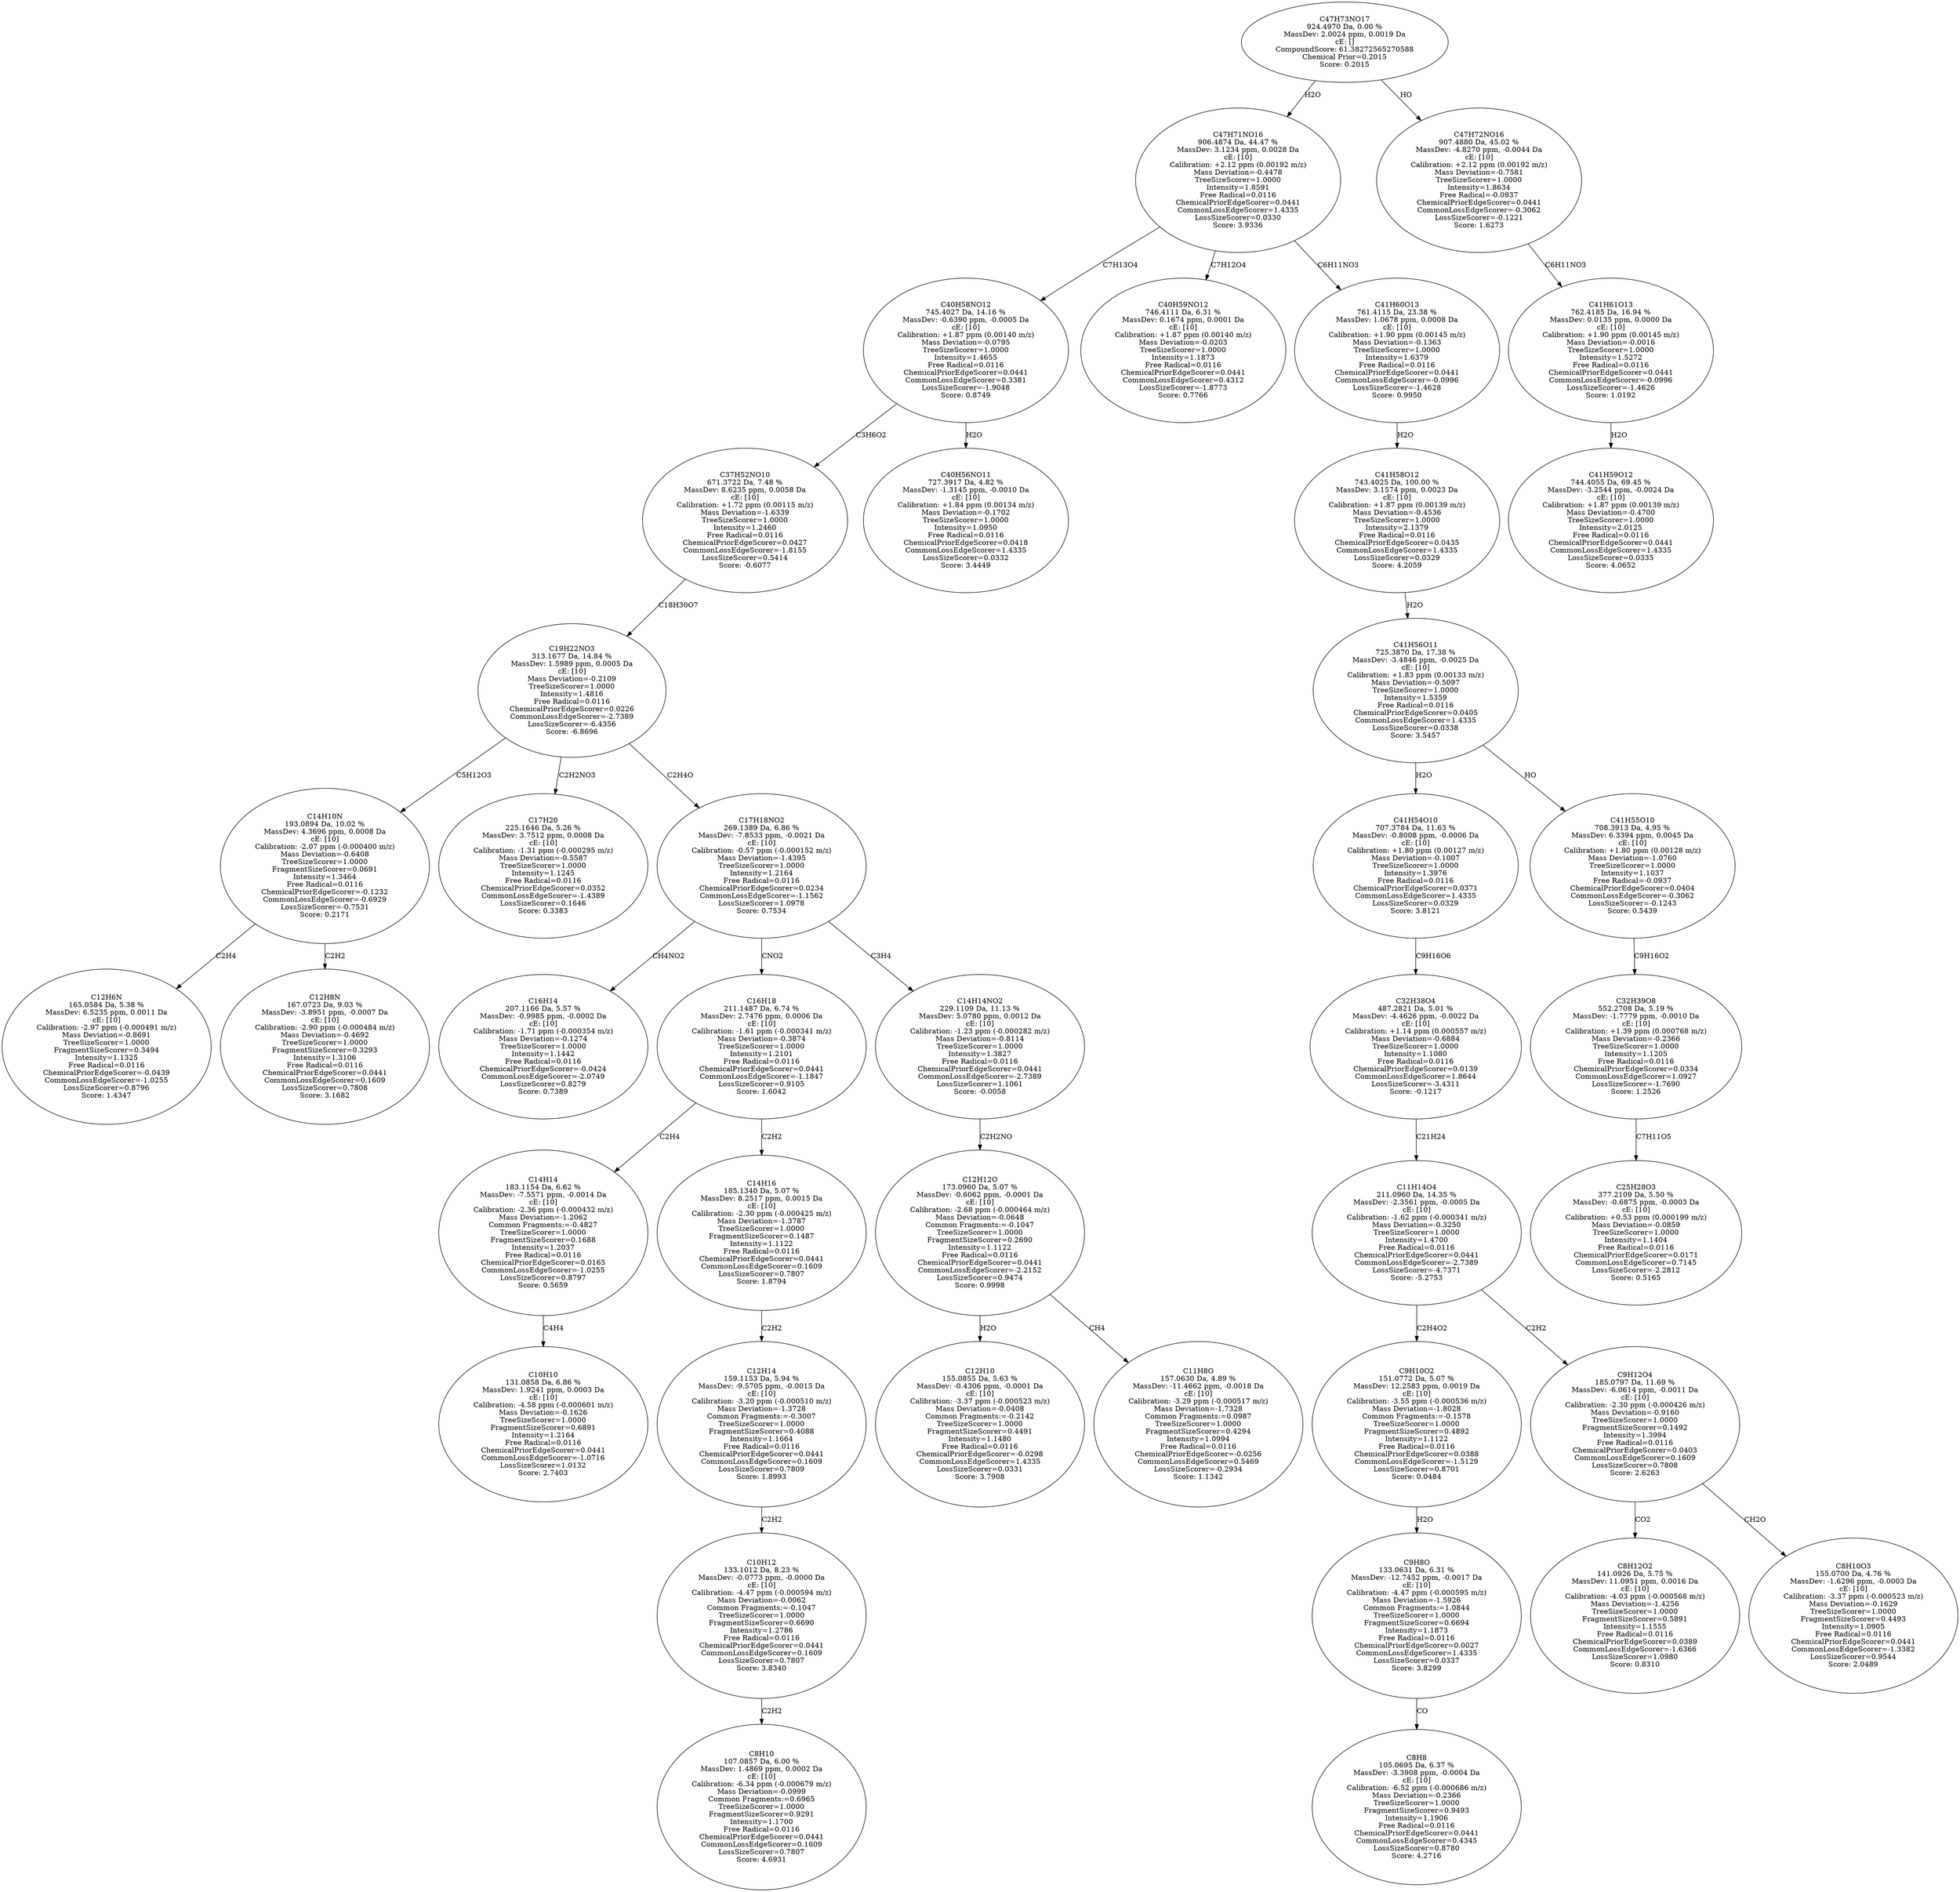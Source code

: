 strict digraph {
v1 [label="C12H6N\n165.0584 Da, 5.38 %\nMassDev: 6.5235 ppm, 0.0011 Da\ncE: [10]\nCalibration: -2.97 ppm (-0.000491 m/z)\nMass Deviation=-0.8691\nTreeSizeScorer=1.0000\nFragmentSizeScorer=0.3494\nIntensity=1.1325\nFree Radical=0.0116\nChemicalPriorEdgeScorer=-0.0439\nCommonLossEdgeScorer=-1.0255\nLossSizeScorer=0.8796\nScore: 1.4347"];
v2 [label="C12H8N\n167.0723 Da, 9.03 %\nMassDev: -3.8951 ppm, -0.0007 Da\ncE: [10]\nCalibration: -2.90 ppm (-0.000484 m/z)\nMass Deviation=-0.4692\nTreeSizeScorer=1.0000\nFragmentSizeScorer=0.3293\nIntensity=1.3106\nFree Radical=0.0116\nChemicalPriorEdgeScorer=0.0441\nCommonLossEdgeScorer=0.1609\nLossSizeScorer=0.7808\nScore: 3.1682"];
v3 [label="C14H10N\n193.0894 Da, 10.02 %\nMassDev: 4.3696 ppm, 0.0008 Da\ncE: [10]\nCalibration: -2.07 ppm (-0.000400 m/z)\nMass Deviation=-0.6408\nTreeSizeScorer=1.0000\nFragmentSizeScorer=0.0691\nIntensity=1.3464\nFree Radical=0.0116\nChemicalPriorEdgeScorer=-0.1232\nCommonLossEdgeScorer=-0.6929\nLossSizeScorer=-0.7531\nScore: 0.2171"];
v4 [label="C17H20\n225.1646 Da, 5.26 %\nMassDev: 3.7512 ppm, 0.0008 Da\ncE: [10]\nCalibration: -1.31 ppm (-0.000295 m/z)\nMass Deviation=-0.5587\nTreeSizeScorer=1.0000\nIntensity=1.1245\nFree Radical=0.0116\nChemicalPriorEdgeScorer=0.0352\nCommonLossEdgeScorer=-1.4389\nLossSizeScorer=0.1646\nScore: 0.3383"];
v5 [label="C16H14\n207.1166 Da, 5.57 %\nMassDev: -0.9985 ppm, -0.0002 Da\ncE: [10]\nCalibration: -1.71 ppm (-0.000354 m/z)\nMass Deviation=-0.1274\nTreeSizeScorer=1.0000\nIntensity=1.1442\nFree Radical=0.0116\nChemicalPriorEdgeScorer=-0.0424\nCommonLossEdgeScorer=-2.0749\nLossSizeScorer=0.8279\nScore: 0.7389"];
v6 [label="C10H10\n131.0858 Da, 6.86 %\nMassDev: 1.9241 ppm, 0.0003 Da\ncE: [10]\nCalibration: -4.58 ppm (-0.000601 m/z)\nMass Deviation=-0.1626\nTreeSizeScorer=1.0000\nFragmentSizeScorer=0.6891\nIntensity=1.2164\nFree Radical=0.0116\nChemicalPriorEdgeScorer=0.0441\nCommonLossEdgeScorer=-1.0716\nLossSizeScorer=1.0132\nScore: 2.7403"];
v7 [label="C14H14\n183.1154 Da, 6.62 %\nMassDev: -7.5571 ppm, -0.0014 Da\ncE: [10]\nCalibration: -2.36 ppm (-0.000432 m/z)\nMass Deviation=-1.2062\nCommon Fragments:=-0.4827\nTreeSizeScorer=1.0000\nFragmentSizeScorer=0.1688\nIntensity=1.2037\nFree Radical=0.0116\nChemicalPriorEdgeScorer=0.0165\nCommonLossEdgeScorer=-1.0255\nLossSizeScorer=0.8797\nScore: 0.5659"];
v8 [label="C8H10\n107.0857 Da, 6.00 %\nMassDev: 1.4869 ppm, 0.0002 Da\ncE: [10]\nCalibration: -6.34 ppm (-0.000679 m/z)\nMass Deviation=-0.0999\nCommon Fragments:=0.6965\nTreeSizeScorer=1.0000\nFragmentSizeScorer=0.9291\nIntensity=1.1700\nFree Radical=0.0116\nChemicalPriorEdgeScorer=0.0441\nCommonLossEdgeScorer=0.1609\nLossSizeScorer=0.7807\nScore: 4.6931"];
v9 [label="C10H12\n133.1012 Da, 8.23 %\nMassDev: -0.0773 ppm, -0.0000 Da\ncE: [10]\nCalibration: -4.47 ppm (-0.000594 m/z)\nMass Deviation=-0.0062\nCommon Fragments:=-0.1047\nTreeSizeScorer=1.0000\nFragmentSizeScorer=0.6690\nIntensity=1.2786\nFree Radical=0.0116\nChemicalPriorEdgeScorer=0.0441\nCommonLossEdgeScorer=0.1609\nLossSizeScorer=0.7807\nScore: 3.8340"];
v10 [label="C12H14\n159.1153 Da, 5.94 %\nMassDev: -9.5705 ppm, -0.0015 Da\ncE: [10]\nCalibration: -3.20 ppm (-0.000510 m/z)\nMass Deviation=-1.3728\nCommon Fragments:=-0.3007\nTreeSizeScorer=1.0000\nFragmentSizeScorer=0.4088\nIntensity=1.1664\nFree Radical=0.0116\nChemicalPriorEdgeScorer=0.0441\nCommonLossEdgeScorer=0.1609\nLossSizeScorer=0.7809\nScore: 1.8993"];
v11 [label="C14H16\n185.1340 Da, 5.07 %\nMassDev: 8.2517 ppm, 0.0015 Da\ncE: [10]\nCalibration: -2.30 ppm (-0.000425 m/z)\nMass Deviation=-1.3787\nTreeSizeScorer=1.0000\nFragmentSizeScorer=0.1487\nIntensity=1.1122\nFree Radical=0.0116\nChemicalPriorEdgeScorer=0.0441\nCommonLossEdgeScorer=0.1609\nLossSizeScorer=0.7807\nScore: 1.8794"];
v12 [label="C16H18\n211.1487 Da, 6.74 %\nMassDev: 2.7476 ppm, 0.0006 Da\ncE: [10]\nCalibration: -1.61 ppm (-0.000341 m/z)\nMass Deviation=-0.3874\nTreeSizeScorer=1.0000\nIntensity=1.2101\nFree Radical=0.0116\nChemicalPriorEdgeScorer=0.0441\nCommonLossEdgeScorer=-1.1847\nLossSizeScorer=0.9105\nScore: 1.6042"];
v13 [label="C12H10\n155.0855 Da, 5.63 %\nMassDev: -0.4306 ppm, -0.0001 Da\ncE: [10]\nCalibration: -3.37 ppm (-0.000523 m/z)\nMass Deviation=-0.0408\nCommon Fragments:=-0.2142\nTreeSizeScorer=1.0000\nFragmentSizeScorer=0.4491\nIntensity=1.1480\nFree Radical=0.0116\nChemicalPriorEdgeScorer=-0.0298\nCommonLossEdgeScorer=1.4335\nLossSizeScorer=0.0331\nScore: 3.7908"];
v14 [label="C11H8O\n157.0630 Da, 4.89 %\nMassDev: -11.4662 ppm, -0.0018 Da\ncE: [10]\nCalibration: -3.29 ppm (-0.000517 m/z)\nMass Deviation=-1.7328\nCommon Fragments:=0.0987\nTreeSizeScorer=1.0000\nFragmentSizeScorer=0.4294\nIntensity=1.0994\nFree Radical=0.0116\nChemicalPriorEdgeScorer=-0.0256\nCommonLossEdgeScorer=0.5469\nLossSizeScorer=-0.2934\nScore: 1.1342"];
v15 [label="C12H12O\n173.0960 Da, 5.07 %\nMassDev: -0.6062 ppm, -0.0001 Da\ncE: [10]\nCalibration: -2.68 ppm (-0.000464 m/z)\nMass Deviation=-0.0648\nCommon Fragments:=-0.1047\nTreeSizeScorer=1.0000\nFragmentSizeScorer=0.2690\nIntensity=1.1122\nFree Radical=0.0116\nChemicalPriorEdgeScorer=0.0441\nCommonLossEdgeScorer=-2.2152\nLossSizeScorer=0.9474\nScore: 0.9998"];
v16 [label="C14H14NO2\n229.1109 Da, 11.13 %\nMassDev: 5.0780 ppm, 0.0012 Da\ncE: [10]\nCalibration: -1.23 ppm (-0.000282 m/z)\nMass Deviation=-0.8114\nTreeSizeScorer=1.0000\nIntensity=1.3827\nFree Radical=0.0116\nChemicalPriorEdgeScorer=0.0441\nCommonLossEdgeScorer=-2.7389\nLossSizeScorer=1.1061\nScore: -0.0058"];
v17 [label="C17H18NO2\n269.1389 Da, 6.86 %\nMassDev: -7.8533 ppm, -0.0021 Da\ncE: [10]\nCalibration: -0.57 ppm (-0.000152 m/z)\nMass Deviation=-1.4395\nTreeSizeScorer=1.0000\nIntensity=1.2164\nFree Radical=0.0116\nChemicalPriorEdgeScorer=0.0234\nCommonLossEdgeScorer=-1.1562\nLossSizeScorer=1.0978\nScore: 0.7534"];
v18 [label="C19H22NO3\n313.1677 Da, 14.84 %\nMassDev: 1.5989 ppm, 0.0005 Da\ncE: [10]\nMass Deviation=-0.2109\nTreeSizeScorer=1.0000\nIntensity=1.4816\nFree Radical=0.0116\nChemicalPriorEdgeScorer=0.0226\nCommonLossEdgeScorer=-2.7389\nLossSizeScorer=-6.4356\nScore: -6.8696"];
v19 [label="C37H52NO10\n671.3722 Da, 7.48 %\nMassDev: 8.6235 ppm, 0.0058 Da\ncE: [10]\nCalibration: +1.72 ppm (0.00115 m/z)\nMass Deviation=-1.6339\nTreeSizeScorer=1.0000\nIntensity=1.2460\nFree Radical=0.0116\nChemicalPriorEdgeScorer=0.0427\nCommonLossEdgeScorer=-1.8155\nLossSizeScorer=0.5414\nScore: -0.6077"];
v20 [label="C40H56NO11\n727.3917 Da, 4.82 %\nMassDev: -1.3145 ppm, -0.0010 Da\ncE: [10]\nCalibration: +1.84 ppm (0.00134 m/z)\nMass Deviation=-0.1702\nTreeSizeScorer=1.0000\nIntensity=1.0950\nFree Radical=0.0116\nChemicalPriorEdgeScorer=0.0418\nCommonLossEdgeScorer=1.4335\nLossSizeScorer=0.0332\nScore: 3.4449"];
v21 [label="C40H58NO12\n745.4027 Da, 14.16 %\nMassDev: -0.6390 ppm, -0.0005 Da\ncE: [10]\nCalibration: +1.87 ppm (0.00140 m/z)\nMass Deviation=-0.0795\nTreeSizeScorer=1.0000\nIntensity=1.4655\nFree Radical=0.0116\nChemicalPriorEdgeScorer=0.0441\nCommonLossEdgeScorer=0.3381\nLossSizeScorer=-1.9048\nScore: 0.8749"];
v22 [label="C40H59NO12\n746.4111 Da, 6.31 %\nMassDev: 0.1674 ppm, 0.0001 Da\ncE: [10]\nCalibration: +1.87 ppm (0.00140 m/z)\nMass Deviation=-0.0203\nTreeSizeScorer=1.0000\nIntensity=1.1873\nFree Radical=0.0116\nChemicalPriorEdgeScorer=0.0441\nCommonLossEdgeScorer=0.4312\nLossSizeScorer=-1.8773\nScore: 0.7766"];
v23 [label="C8H8\n105.0695 Da, 6.37 %\nMassDev: -3.3908 ppm, -0.0004 Da\ncE: [10]\nCalibration: -6.52 ppm (-0.000686 m/z)\nMass Deviation=-0.2366\nTreeSizeScorer=1.0000\nFragmentSizeScorer=0.9493\nIntensity=1.1906\nFree Radical=0.0116\nChemicalPriorEdgeScorer=0.0441\nCommonLossEdgeScorer=0.4345\nLossSizeScorer=0.8780\nScore: 4.2716"];
v24 [label="C9H8O\n133.0631 Da, 6.31 %\nMassDev: -12.7452 ppm, -0.0017 Da\ncE: [10]\nCalibration: -4.47 ppm (-0.000595 m/z)\nMass Deviation=-1.5926\nCommon Fragments:=1.0844\nTreeSizeScorer=1.0000\nFragmentSizeScorer=0.6694\nIntensity=1.1873\nFree Radical=0.0116\nChemicalPriorEdgeScorer=0.0027\nCommonLossEdgeScorer=1.4335\nLossSizeScorer=0.0337\nScore: 3.8299"];
v25 [label="C9H10O2\n151.0772 Da, 5.07 %\nMassDev: 12.2583 ppm, 0.0019 Da\ncE: [10]\nCalibration: -3.55 ppm (-0.000536 m/z)\nMass Deviation=-1.8028\nCommon Fragments:=-0.1578\nTreeSizeScorer=1.0000\nFragmentSizeScorer=0.4892\nIntensity=1.1122\nFree Radical=0.0116\nChemicalPriorEdgeScorer=0.0388\nCommonLossEdgeScorer=-1.5129\nLossSizeScorer=0.8701\nScore: 0.0484"];
v26 [label="C8H12O2\n141.0926 Da, 5.75 %\nMassDev: 11.0951 ppm, 0.0016 Da\ncE: [10]\nCalibration: -4.03 ppm (-0.000568 m/z)\nMass Deviation=-1.4256\nTreeSizeScorer=1.0000\nFragmentSizeScorer=0.5891\nIntensity=1.1555\nFree Radical=0.0116\nChemicalPriorEdgeScorer=0.0389\nCommonLossEdgeScorer=-1.6366\nLossSizeScorer=1.0980\nScore: 0.8310"];
v27 [label="C8H10O3\n155.0700 Da, 4.76 %\nMassDev: -1.6296 ppm, -0.0003 Da\ncE: [10]\nCalibration: -3.37 ppm (-0.000523 m/z)\nMass Deviation=-0.1629\nTreeSizeScorer=1.0000\nFragmentSizeScorer=0.4493\nIntensity=1.0905\nFree Radical=0.0116\nChemicalPriorEdgeScorer=0.0441\nCommonLossEdgeScorer=-1.3382\nLossSizeScorer=0.9544\nScore: 2.0489"];
v28 [label="C9H12O4\n185.0797 Da, 11.69 %\nMassDev: -6.0614 ppm, -0.0011 Da\ncE: [10]\nCalibration: -2.30 ppm (-0.000426 m/z)\nMass Deviation=-0.9160\nTreeSizeScorer=1.0000\nFragmentSizeScorer=0.1492\nIntensity=1.3994\nFree Radical=0.0116\nChemicalPriorEdgeScorer=0.0403\nCommonLossEdgeScorer=0.1609\nLossSizeScorer=0.7808\nScore: 2.6263"];
v29 [label="C11H14O4\n211.0960 Da, 14.35 %\nMassDev: -2.3561 ppm, -0.0005 Da\ncE: [10]\nCalibration: -1.62 ppm (-0.000341 m/z)\nMass Deviation=-0.3250\nTreeSizeScorer=1.0000\nIntensity=1.4700\nFree Radical=0.0116\nChemicalPriorEdgeScorer=0.0441\nCommonLossEdgeScorer=-2.7389\nLossSizeScorer=-4.7371\nScore: -5.2753"];
v30 [label="C32H38O4\n487.2821 Da, 5.01 %\nMassDev: -4.4626 ppm, -0.0022 Da\ncE: [10]\nCalibration: +1.14 ppm (0.000557 m/z)\nMass Deviation=-0.6884\nTreeSizeScorer=1.0000\nIntensity=1.1080\nFree Radical=0.0116\nChemicalPriorEdgeScorer=0.0139\nCommonLossEdgeScorer=1.8644\nLossSizeScorer=-3.4311\nScore: -0.1217"];
v31 [label="C41H54O10\n707.3784 Da, 11.63 %\nMassDev: -0.8008 ppm, -0.0006 Da\ncE: [10]\nCalibration: +1.80 ppm (0.00127 m/z)\nMass Deviation=-0.1007\nTreeSizeScorer=1.0000\nIntensity=1.3976\nFree Radical=0.0116\nChemicalPriorEdgeScorer=0.0371\nCommonLossEdgeScorer=1.4335\nLossSizeScorer=0.0329\nScore: 3.8121"];
v32 [label="C25H28O3\n377.2109 Da, 5.50 %\nMassDev: -0.6875 ppm, -0.0003 Da\ncE: [10]\nCalibration: +0.53 ppm (0.000199 m/z)\nMass Deviation=-0.0859\nTreeSizeScorer=1.0000\nIntensity=1.1404\nFree Radical=0.0116\nChemicalPriorEdgeScorer=0.0171\nCommonLossEdgeScorer=0.7145\nLossSizeScorer=-2.2812\nScore: 0.5165"];
v33 [label="C32H39O8\n552.2708 Da, 5.19 %\nMassDev: -1.7779 ppm, -0.0010 Da\ncE: [10]\nCalibration: +1.39 ppm (0.000768 m/z)\nMass Deviation=-0.2366\nTreeSizeScorer=1.0000\nIntensity=1.1205\nFree Radical=0.0116\nChemicalPriorEdgeScorer=0.0334\nCommonLossEdgeScorer=1.0927\nLossSizeScorer=-1.7690\nScore: 1.2526"];
v34 [label="C41H55O10\n708.3913 Da, 4.95 %\nMassDev: 6.3394 ppm, 0.0045 Da\ncE: [10]\nCalibration: +1.80 ppm (0.00128 m/z)\nMass Deviation=-1.0760\nTreeSizeScorer=1.0000\nIntensity=1.1037\nFree Radical=-0.0937\nChemicalPriorEdgeScorer=0.0404\nCommonLossEdgeScorer=-0.3062\nLossSizeScorer=-0.1243\nScore: 0.5439"];
v35 [label="C41H56O11\n725.3870 Da, 17.38 %\nMassDev: -3.4846 ppm, -0.0025 Da\ncE: [10]\nCalibration: +1.83 ppm (0.00133 m/z)\nMass Deviation=-0.5097\nTreeSizeScorer=1.0000\nIntensity=1.5359\nFree Radical=0.0116\nChemicalPriorEdgeScorer=0.0405\nCommonLossEdgeScorer=1.4335\nLossSizeScorer=0.0338\nScore: 3.5457"];
v36 [label="C41H58O12\n743.4025 Da, 100.00 %\nMassDev: 3.1574 ppm, 0.0023 Da\ncE: [10]\nCalibration: +1.87 ppm (0.00139 m/z)\nMass Deviation=-0.4536\nTreeSizeScorer=1.0000\nIntensity=2.1379\nFree Radical=0.0116\nChemicalPriorEdgeScorer=0.0435\nCommonLossEdgeScorer=1.4335\nLossSizeScorer=0.0329\nScore: 4.2059"];
v37 [label="C41H60O13\n761.4115 Da, 23.38 %\nMassDev: 1.0678 ppm, 0.0008 Da\ncE: [10]\nCalibration: +1.90 ppm (0.00145 m/z)\nMass Deviation=-0.1363\nTreeSizeScorer=1.0000\nIntensity=1.6379\nFree Radical=0.0116\nChemicalPriorEdgeScorer=0.0441\nCommonLossEdgeScorer=-0.0996\nLossSizeScorer=-1.4628\nScore: 0.9950"];
v38 [label="C47H71NO16\n906.4874 Da, 44.47 %\nMassDev: 3.1234 ppm, 0.0028 Da\ncE: [10]\nCalibration: +2.12 ppm (0.00192 m/z)\nMass Deviation=-0.4478\nTreeSizeScorer=1.0000\nIntensity=1.8591\nFree Radical=0.0116\nChemicalPriorEdgeScorer=0.0441\nCommonLossEdgeScorer=1.4335\nLossSizeScorer=0.0330\nScore: 3.9336"];
v39 [label="C41H59O12\n744.4055 Da, 69.45 %\nMassDev: -3.2544 ppm, -0.0024 Da\ncE: [10]\nCalibration: +1.87 ppm (0.00139 m/z)\nMass Deviation=-0.4700\nTreeSizeScorer=1.0000\nIntensity=2.0125\nFree Radical=0.0116\nChemicalPriorEdgeScorer=0.0441\nCommonLossEdgeScorer=1.4335\nLossSizeScorer=0.0335\nScore: 4.0652"];
v40 [label="C41H61O13\n762.4185 Da, 16.94 %\nMassDev: 0.0135 ppm, 0.0000 Da\ncE: [10]\nCalibration: +1.90 ppm (0.00145 m/z)\nMass Deviation=-0.0016\nTreeSizeScorer=1.0000\nIntensity=1.5272\nFree Radical=0.0116\nChemicalPriorEdgeScorer=0.0441\nCommonLossEdgeScorer=-0.0996\nLossSizeScorer=-1.4626\nScore: 1.0192"];
v41 [label="C47H72NO16\n907.4880 Da, 45.02 %\nMassDev: -4.8270 ppm, -0.0044 Da\ncE: [10]\nCalibration: +2.12 ppm (0.00192 m/z)\nMass Deviation=-0.7581\nTreeSizeScorer=1.0000\nIntensity=1.8634\nFree Radical=-0.0937\nChemicalPriorEdgeScorer=0.0441\nCommonLossEdgeScorer=-0.3062\nLossSizeScorer=-0.1221\nScore: 1.6273"];
v42 [label="C47H73NO17\n924.4970 Da, 0.00 %\nMassDev: 2.0024 ppm, 0.0019 Da\ncE: []\nCompoundScore: 61.38272565270588\nChemical Prior=0.2015\nScore: 0.2015"];
v3 -> v1 [label="C2H4"];
v3 -> v2 [label="C2H2"];
v18 -> v3 [label="C5H12O3"];
v18 -> v4 [label="C2H2NO3"];
v17 -> v5 [label="CH4NO2"];
v7 -> v6 [label="C4H4"];
v12 -> v7 [label="C2H4"];
v9 -> v8 [label="C2H2"];
v10 -> v9 [label="C2H2"];
v11 -> v10 [label="C2H2"];
v12 -> v11 [label="C2H2"];
v17 -> v12 [label="CNO2"];
v15 -> v13 [label="H2O"];
v15 -> v14 [label="CH4"];
v16 -> v15 [label="C2H2NO"];
v17 -> v16 [label="C3H4"];
v18 -> v17 [label="C2H4O"];
v19 -> v18 [label="C18H30O7"];
v21 -> v19 [label="C3H6O2"];
v21 -> v20 [label="H2O"];
v38 -> v21 [label="C7H13O4"];
v38 -> v22 [label="C7H12O4"];
v24 -> v23 [label="CO"];
v25 -> v24 [label="H2O"];
v29 -> v25 [label="C2H4O2"];
v28 -> v26 [label="CO2"];
v28 -> v27 [label="CH2O"];
v29 -> v28 [label="C2H2"];
v30 -> v29 [label="C21H24"];
v31 -> v30 [label="C9H16O6"];
v35 -> v31 [label="H2O"];
v33 -> v32 [label="C7H11O5"];
v34 -> v33 [label="C9H16O2"];
v35 -> v34 [label="HO"];
v36 -> v35 [label="H2O"];
v37 -> v36 [label="H2O"];
v38 -> v37 [label="C6H11NO3"];
v42 -> v38 [label="H2O"];
v40 -> v39 [label="H2O"];
v41 -> v40 [label="C6H11NO3"];
v42 -> v41 [label="HO"];
}